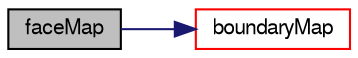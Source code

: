 digraph "faceMap"
{
  bgcolor="transparent";
  edge [fontname="FreeSans",fontsize="10",labelfontname="FreeSans",labelfontsize="10"];
  node [fontname="FreeSans",fontsize="10",shape=record];
  rankdir="LR";
  Node2399 [label="faceMap",height=0.2,width=0.4,color="black", fillcolor="grey75", style="filled", fontcolor="black"];
  Node2399 -> Node2400 [color="midnightblue",fontsize="10",style="solid",fontname="FreeSans"];
  Node2400 [label="boundaryMap",height=0.2,width=0.4,color="red",URL="$a26970.html#ab7e8bf1a222173677ddf72ea6cf8bff5",tooltip="Mapping from processor to procMesh boundary. "];
}
